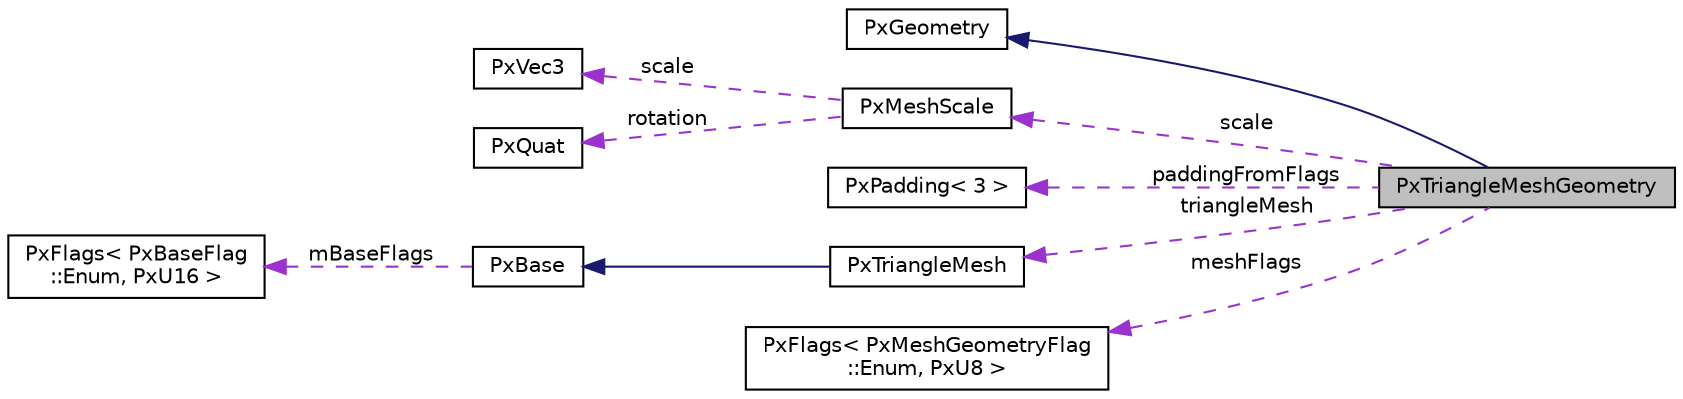digraph "PxTriangleMeshGeometry"
{
  edge [fontname="Helvetica",fontsize="10",labelfontname="Helvetica",labelfontsize="10"];
  node [fontname="Helvetica",fontsize="10",shape=record];
  rankdir="LR";
  Node2 [label="PxTriangleMeshGeometry",height=0.2,width=0.4,color="black", fillcolor="grey75", style="filled", fontcolor="black"];
  Node3 -> Node2 [dir="back",color="midnightblue",fontsize="10",style="solid",fontname="Helvetica"];
  Node3 [label="PxGeometry",height=0.2,width=0.4,color="black", fillcolor="white", style="filled",URL="$classPxGeometry.html",tooltip="A geometry object. "];
  Node4 -> Node2 [dir="back",color="darkorchid3",fontsize="10",style="dashed",label=" scale" ,fontname="Helvetica"];
  Node4 [label="PxMeshScale",height=0.2,width=0.4,color="black", fillcolor="white", style="filled",URL="$classPxMeshScale.html",tooltip="A class expressing a nonuniform scaling transformation. "];
  Node5 -> Node4 [dir="back",color="darkorchid3",fontsize="10",style="dashed",label=" scale" ,fontname="Helvetica"];
  Node5 [label="PxVec3",height=0.2,width=0.4,color="black", fillcolor="white", style="filled",URL="$classPxVec3.html",tooltip="3 Element vector class. "];
  Node6 -> Node4 [dir="back",color="darkorchid3",fontsize="10",style="dashed",label=" rotation" ,fontname="Helvetica"];
  Node6 [label="PxQuat",height=0.2,width=0.4,color="black", fillcolor="white", style="filled",URL="$classPxQuat.html",tooltip="This is a quaternion class. For more information on quaternion mathematics consult a mathematics sour..."];
  Node7 -> Node2 [dir="back",color="darkorchid3",fontsize="10",style="dashed",label=" paddingFromFlags" ,fontname="Helvetica"];
  Node7 [label="PxPadding\< 3 \>",height=0.2,width=0.4,color="black", fillcolor="white", style="filled",URL="$structPxPadding.html"];
  Node8 -> Node2 [dir="back",color="darkorchid3",fontsize="10",style="dashed",label=" triangleMesh" ,fontname="Helvetica"];
  Node8 [label="PxTriangleMesh",height=0.2,width=0.4,color="black", fillcolor="white", style="filled",URL="$classPxTriangleMesh.html",tooltip="A triangle mesh, also called a &#39;polygon soup&#39;. "];
  Node9 -> Node8 [dir="back",color="midnightblue",fontsize="10",style="solid",fontname="Helvetica"];
  Node9 [label="PxBase",height=0.2,width=0.4,color="black", fillcolor="white", style="filled",URL="$classPxBase.html",tooltip="Base class for objects that can be members of a PxCollection. "];
  Node10 -> Node9 [dir="back",color="darkorchid3",fontsize="10",style="dashed",label=" mBaseFlags" ,fontname="Helvetica"];
  Node10 [label="PxFlags\< PxBaseFlag\l::Enum, PxU16 \>",height=0.2,width=0.4,color="black", fillcolor="white", style="filled",URL="$classPxFlags.html"];
  Node11 -> Node2 [dir="back",color="darkorchid3",fontsize="10",style="dashed",label=" meshFlags" ,fontname="Helvetica"];
  Node11 [label="PxFlags\< PxMeshGeometryFlag\l::Enum, PxU8 \>",height=0.2,width=0.4,color="black", fillcolor="white", style="filled",URL="$classPxFlags.html"];
}
